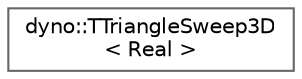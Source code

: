 digraph "Graphical Class Hierarchy"
{
 // LATEX_PDF_SIZE
  bgcolor="transparent";
  edge [fontname=Helvetica,fontsize=10,labelfontname=Helvetica,labelfontsize=10];
  node [fontname=Helvetica,fontsize=10,shape=box,height=0.2,width=0.4];
  rankdir="LR";
  Node0 [id="Node000000",label="dyno::TTriangleSweep3D\l\< Real \>",height=0.2,width=0.4,color="grey40", fillcolor="white", style="filled",URL="$classdyno_1_1_t_triangle_sweep3_d.html",tooltip=" "];
}
